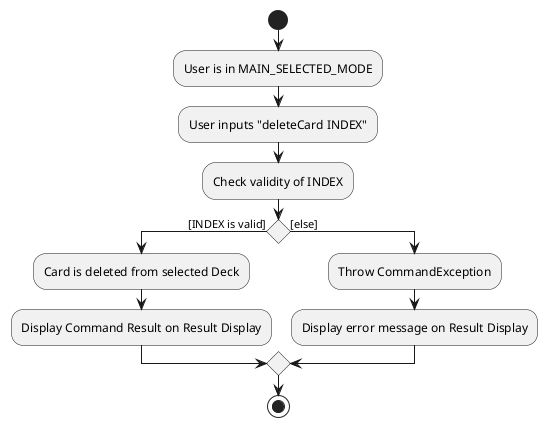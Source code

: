 @startuml

start
:User is in MAIN_SELECTED_MODE;
:User inputs "deleteCard INDEX";
:Check validity of INDEX;

if () then ([INDEX is valid])
    :Card is deleted from selected Deck;
    :Display Command Result on Result Display;
else ([else])
    :Throw CommandException;
    :Display error message on Result Display;

endif

stop
@enduml
